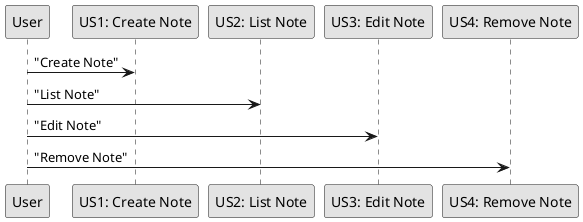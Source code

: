 @startuml  us.png
skinparam monochrome true

participant "User" as User
participant "US1: Create Note" as US1
participant "US2: List Note" as US2
participant "US3: Edit Note" as US3
participant "US4: Remove Note" as US4

User -> US1: "Create Note"
User -> US2: "List Note"
User -> US3: "Edit Note"
User -> US4: "Remove Note"
@enduml